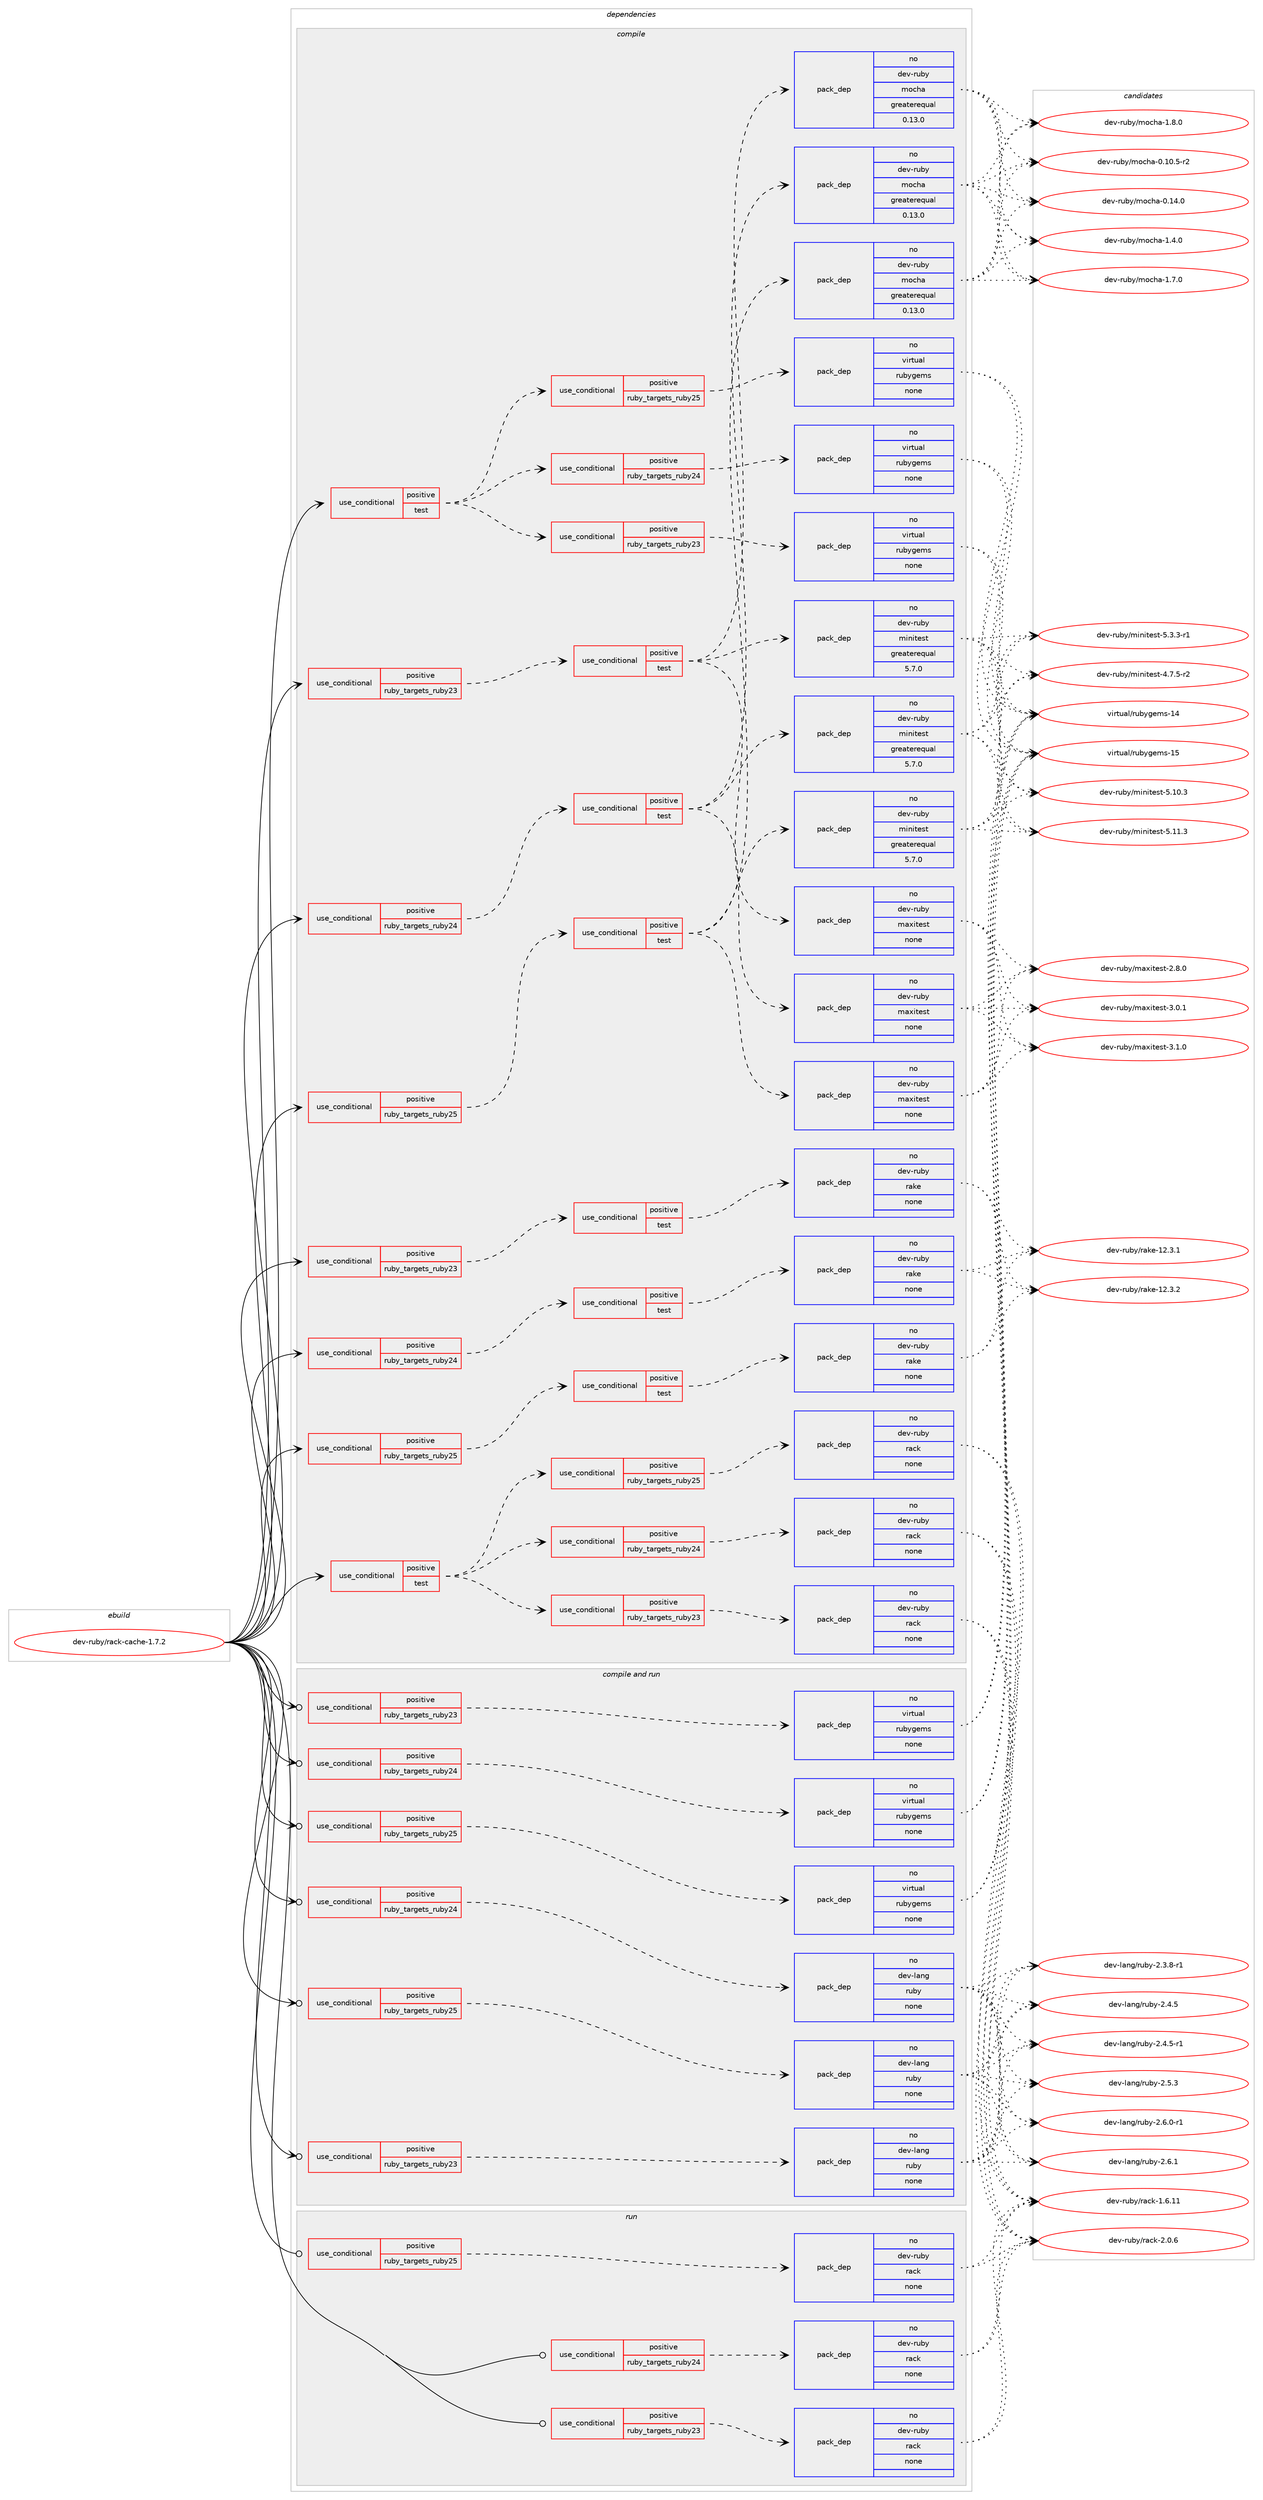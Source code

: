 digraph prolog {

# *************
# Graph options
# *************

newrank=true;
concentrate=true;
compound=true;
graph [rankdir=LR,fontname=Helvetica,fontsize=10,ranksep=1.5];#, ranksep=2.5, nodesep=0.2];
edge  [arrowhead=vee];
node  [fontname=Helvetica,fontsize=10];

# **********
# The ebuild
# **********

subgraph cluster_leftcol {
color=gray;
rank=same;
label=<<i>ebuild</i>>;
id [label="dev-ruby/rack-cache-1.7.2", color=red, width=4, href="../dev-ruby/rack-cache-1.7.2.svg"];
}

# ****************
# The dependencies
# ****************

subgraph cluster_midcol {
color=gray;
label=<<i>dependencies</i>>;
subgraph cluster_compile {
fillcolor="#eeeeee";
style=filled;
label=<<i>compile</i>>;
subgraph cond410464 {
dependency1513534 [label=<<TABLE BORDER="0" CELLBORDER="1" CELLSPACING="0" CELLPADDING="4"><TR><TD ROWSPAN="3" CELLPADDING="10">use_conditional</TD></TR><TR><TD>positive</TD></TR><TR><TD>ruby_targets_ruby23</TD></TR></TABLE>>, shape=none, color=red];
subgraph cond410465 {
dependency1513535 [label=<<TABLE BORDER="0" CELLBORDER="1" CELLSPACING="0" CELLPADDING="4"><TR><TD ROWSPAN="3" CELLPADDING="10">use_conditional</TD></TR><TR><TD>positive</TD></TR><TR><TD>test</TD></TR></TABLE>>, shape=none, color=red];
subgraph pack1079564 {
dependency1513536 [label=<<TABLE BORDER="0" CELLBORDER="1" CELLSPACING="0" CELLPADDING="4" WIDTH="220"><TR><TD ROWSPAN="6" CELLPADDING="30">pack_dep</TD></TR><TR><TD WIDTH="110">no</TD></TR><TR><TD>dev-ruby</TD></TR><TR><TD>maxitest</TD></TR><TR><TD>none</TD></TR><TR><TD></TD></TR></TABLE>>, shape=none, color=blue];
}
dependency1513535:e -> dependency1513536:w [weight=20,style="dashed",arrowhead="vee"];
subgraph pack1079565 {
dependency1513537 [label=<<TABLE BORDER="0" CELLBORDER="1" CELLSPACING="0" CELLPADDING="4" WIDTH="220"><TR><TD ROWSPAN="6" CELLPADDING="30">pack_dep</TD></TR><TR><TD WIDTH="110">no</TD></TR><TR><TD>dev-ruby</TD></TR><TR><TD>minitest</TD></TR><TR><TD>greaterequal</TD></TR><TR><TD>5.7.0</TD></TR></TABLE>>, shape=none, color=blue];
}
dependency1513535:e -> dependency1513537:w [weight=20,style="dashed",arrowhead="vee"];
subgraph pack1079566 {
dependency1513538 [label=<<TABLE BORDER="0" CELLBORDER="1" CELLSPACING="0" CELLPADDING="4" WIDTH="220"><TR><TD ROWSPAN="6" CELLPADDING="30">pack_dep</TD></TR><TR><TD WIDTH="110">no</TD></TR><TR><TD>dev-ruby</TD></TR><TR><TD>mocha</TD></TR><TR><TD>greaterequal</TD></TR><TR><TD>0.13.0</TD></TR></TABLE>>, shape=none, color=blue];
}
dependency1513535:e -> dependency1513538:w [weight=20,style="dashed",arrowhead="vee"];
}
dependency1513534:e -> dependency1513535:w [weight=20,style="dashed",arrowhead="vee"];
}
id:e -> dependency1513534:w [weight=20,style="solid",arrowhead="vee"];
subgraph cond410466 {
dependency1513539 [label=<<TABLE BORDER="0" CELLBORDER="1" CELLSPACING="0" CELLPADDING="4"><TR><TD ROWSPAN="3" CELLPADDING="10">use_conditional</TD></TR><TR><TD>positive</TD></TR><TR><TD>ruby_targets_ruby23</TD></TR></TABLE>>, shape=none, color=red];
subgraph cond410467 {
dependency1513540 [label=<<TABLE BORDER="0" CELLBORDER="1" CELLSPACING="0" CELLPADDING="4"><TR><TD ROWSPAN="3" CELLPADDING="10">use_conditional</TD></TR><TR><TD>positive</TD></TR><TR><TD>test</TD></TR></TABLE>>, shape=none, color=red];
subgraph pack1079567 {
dependency1513541 [label=<<TABLE BORDER="0" CELLBORDER="1" CELLSPACING="0" CELLPADDING="4" WIDTH="220"><TR><TD ROWSPAN="6" CELLPADDING="30">pack_dep</TD></TR><TR><TD WIDTH="110">no</TD></TR><TR><TD>dev-ruby</TD></TR><TR><TD>rake</TD></TR><TR><TD>none</TD></TR><TR><TD></TD></TR></TABLE>>, shape=none, color=blue];
}
dependency1513540:e -> dependency1513541:w [weight=20,style="dashed",arrowhead="vee"];
}
dependency1513539:e -> dependency1513540:w [weight=20,style="dashed",arrowhead="vee"];
}
id:e -> dependency1513539:w [weight=20,style="solid",arrowhead="vee"];
subgraph cond410468 {
dependency1513542 [label=<<TABLE BORDER="0" CELLBORDER="1" CELLSPACING="0" CELLPADDING="4"><TR><TD ROWSPAN="3" CELLPADDING="10">use_conditional</TD></TR><TR><TD>positive</TD></TR><TR><TD>ruby_targets_ruby24</TD></TR></TABLE>>, shape=none, color=red];
subgraph cond410469 {
dependency1513543 [label=<<TABLE BORDER="0" CELLBORDER="1" CELLSPACING="0" CELLPADDING="4"><TR><TD ROWSPAN="3" CELLPADDING="10">use_conditional</TD></TR><TR><TD>positive</TD></TR><TR><TD>test</TD></TR></TABLE>>, shape=none, color=red];
subgraph pack1079568 {
dependency1513544 [label=<<TABLE BORDER="0" CELLBORDER="1" CELLSPACING="0" CELLPADDING="4" WIDTH="220"><TR><TD ROWSPAN="6" CELLPADDING="30">pack_dep</TD></TR><TR><TD WIDTH="110">no</TD></TR><TR><TD>dev-ruby</TD></TR><TR><TD>maxitest</TD></TR><TR><TD>none</TD></TR><TR><TD></TD></TR></TABLE>>, shape=none, color=blue];
}
dependency1513543:e -> dependency1513544:w [weight=20,style="dashed",arrowhead="vee"];
subgraph pack1079569 {
dependency1513545 [label=<<TABLE BORDER="0" CELLBORDER="1" CELLSPACING="0" CELLPADDING="4" WIDTH="220"><TR><TD ROWSPAN="6" CELLPADDING="30">pack_dep</TD></TR><TR><TD WIDTH="110">no</TD></TR><TR><TD>dev-ruby</TD></TR><TR><TD>minitest</TD></TR><TR><TD>greaterequal</TD></TR><TR><TD>5.7.0</TD></TR></TABLE>>, shape=none, color=blue];
}
dependency1513543:e -> dependency1513545:w [weight=20,style="dashed",arrowhead="vee"];
subgraph pack1079570 {
dependency1513546 [label=<<TABLE BORDER="0" CELLBORDER="1" CELLSPACING="0" CELLPADDING="4" WIDTH="220"><TR><TD ROWSPAN="6" CELLPADDING="30">pack_dep</TD></TR><TR><TD WIDTH="110">no</TD></TR><TR><TD>dev-ruby</TD></TR><TR><TD>mocha</TD></TR><TR><TD>greaterequal</TD></TR><TR><TD>0.13.0</TD></TR></TABLE>>, shape=none, color=blue];
}
dependency1513543:e -> dependency1513546:w [weight=20,style="dashed",arrowhead="vee"];
}
dependency1513542:e -> dependency1513543:w [weight=20,style="dashed",arrowhead="vee"];
}
id:e -> dependency1513542:w [weight=20,style="solid",arrowhead="vee"];
subgraph cond410470 {
dependency1513547 [label=<<TABLE BORDER="0" CELLBORDER="1" CELLSPACING="0" CELLPADDING="4"><TR><TD ROWSPAN="3" CELLPADDING="10">use_conditional</TD></TR><TR><TD>positive</TD></TR><TR><TD>ruby_targets_ruby24</TD></TR></TABLE>>, shape=none, color=red];
subgraph cond410471 {
dependency1513548 [label=<<TABLE BORDER="0" CELLBORDER="1" CELLSPACING="0" CELLPADDING="4"><TR><TD ROWSPAN="3" CELLPADDING="10">use_conditional</TD></TR><TR><TD>positive</TD></TR><TR><TD>test</TD></TR></TABLE>>, shape=none, color=red];
subgraph pack1079571 {
dependency1513549 [label=<<TABLE BORDER="0" CELLBORDER="1" CELLSPACING="0" CELLPADDING="4" WIDTH="220"><TR><TD ROWSPAN="6" CELLPADDING="30">pack_dep</TD></TR><TR><TD WIDTH="110">no</TD></TR><TR><TD>dev-ruby</TD></TR><TR><TD>rake</TD></TR><TR><TD>none</TD></TR><TR><TD></TD></TR></TABLE>>, shape=none, color=blue];
}
dependency1513548:e -> dependency1513549:w [weight=20,style="dashed",arrowhead="vee"];
}
dependency1513547:e -> dependency1513548:w [weight=20,style="dashed",arrowhead="vee"];
}
id:e -> dependency1513547:w [weight=20,style="solid",arrowhead="vee"];
subgraph cond410472 {
dependency1513550 [label=<<TABLE BORDER="0" CELLBORDER="1" CELLSPACING="0" CELLPADDING="4"><TR><TD ROWSPAN="3" CELLPADDING="10">use_conditional</TD></TR><TR><TD>positive</TD></TR><TR><TD>ruby_targets_ruby25</TD></TR></TABLE>>, shape=none, color=red];
subgraph cond410473 {
dependency1513551 [label=<<TABLE BORDER="0" CELLBORDER="1" CELLSPACING="0" CELLPADDING="4"><TR><TD ROWSPAN="3" CELLPADDING="10">use_conditional</TD></TR><TR><TD>positive</TD></TR><TR><TD>test</TD></TR></TABLE>>, shape=none, color=red];
subgraph pack1079572 {
dependency1513552 [label=<<TABLE BORDER="0" CELLBORDER="1" CELLSPACING="0" CELLPADDING="4" WIDTH="220"><TR><TD ROWSPAN="6" CELLPADDING="30">pack_dep</TD></TR><TR><TD WIDTH="110">no</TD></TR><TR><TD>dev-ruby</TD></TR><TR><TD>maxitest</TD></TR><TR><TD>none</TD></TR><TR><TD></TD></TR></TABLE>>, shape=none, color=blue];
}
dependency1513551:e -> dependency1513552:w [weight=20,style="dashed",arrowhead="vee"];
subgraph pack1079573 {
dependency1513553 [label=<<TABLE BORDER="0" CELLBORDER="1" CELLSPACING="0" CELLPADDING="4" WIDTH="220"><TR><TD ROWSPAN="6" CELLPADDING="30">pack_dep</TD></TR><TR><TD WIDTH="110">no</TD></TR><TR><TD>dev-ruby</TD></TR><TR><TD>minitest</TD></TR><TR><TD>greaterequal</TD></TR><TR><TD>5.7.0</TD></TR></TABLE>>, shape=none, color=blue];
}
dependency1513551:e -> dependency1513553:w [weight=20,style="dashed",arrowhead="vee"];
subgraph pack1079574 {
dependency1513554 [label=<<TABLE BORDER="0" CELLBORDER="1" CELLSPACING="0" CELLPADDING="4" WIDTH="220"><TR><TD ROWSPAN="6" CELLPADDING="30">pack_dep</TD></TR><TR><TD WIDTH="110">no</TD></TR><TR><TD>dev-ruby</TD></TR><TR><TD>mocha</TD></TR><TR><TD>greaterequal</TD></TR><TR><TD>0.13.0</TD></TR></TABLE>>, shape=none, color=blue];
}
dependency1513551:e -> dependency1513554:w [weight=20,style="dashed",arrowhead="vee"];
}
dependency1513550:e -> dependency1513551:w [weight=20,style="dashed",arrowhead="vee"];
}
id:e -> dependency1513550:w [weight=20,style="solid",arrowhead="vee"];
subgraph cond410474 {
dependency1513555 [label=<<TABLE BORDER="0" CELLBORDER="1" CELLSPACING="0" CELLPADDING="4"><TR><TD ROWSPAN="3" CELLPADDING="10">use_conditional</TD></TR><TR><TD>positive</TD></TR><TR><TD>ruby_targets_ruby25</TD></TR></TABLE>>, shape=none, color=red];
subgraph cond410475 {
dependency1513556 [label=<<TABLE BORDER="0" CELLBORDER="1" CELLSPACING="0" CELLPADDING="4"><TR><TD ROWSPAN="3" CELLPADDING="10">use_conditional</TD></TR><TR><TD>positive</TD></TR><TR><TD>test</TD></TR></TABLE>>, shape=none, color=red];
subgraph pack1079575 {
dependency1513557 [label=<<TABLE BORDER="0" CELLBORDER="1" CELLSPACING="0" CELLPADDING="4" WIDTH="220"><TR><TD ROWSPAN="6" CELLPADDING="30">pack_dep</TD></TR><TR><TD WIDTH="110">no</TD></TR><TR><TD>dev-ruby</TD></TR><TR><TD>rake</TD></TR><TR><TD>none</TD></TR><TR><TD></TD></TR></TABLE>>, shape=none, color=blue];
}
dependency1513556:e -> dependency1513557:w [weight=20,style="dashed",arrowhead="vee"];
}
dependency1513555:e -> dependency1513556:w [weight=20,style="dashed",arrowhead="vee"];
}
id:e -> dependency1513555:w [weight=20,style="solid",arrowhead="vee"];
subgraph cond410476 {
dependency1513558 [label=<<TABLE BORDER="0" CELLBORDER="1" CELLSPACING="0" CELLPADDING="4"><TR><TD ROWSPAN="3" CELLPADDING="10">use_conditional</TD></TR><TR><TD>positive</TD></TR><TR><TD>test</TD></TR></TABLE>>, shape=none, color=red];
subgraph cond410477 {
dependency1513559 [label=<<TABLE BORDER="0" CELLBORDER="1" CELLSPACING="0" CELLPADDING="4"><TR><TD ROWSPAN="3" CELLPADDING="10">use_conditional</TD></TR><TR><TD>positive</TD></TR><TR><TD>ruby_targets_ruby23</TD></TR></TABLE>>, shape=none, color=red];
subgraph pack1079576 {
dependency1513560 [label=<<TABLE BORDER="0" CELLBORDER="1" CELLSPACING="0" CELLPADDING="4" WIDTH="220"><TR><TD ROWSPAN="6" CELLPADDING="30">pack_dep</TD></TR><TR><TD WIDTH="110">no</TD></TR><TR><TD>dev-ruby</TD></TR><TR><TD>rack</TD></TR><TR><TD>none</TD></TR><TR><TD></TD></TR></TABLE>>, shape=none, color=blue];
}
dependency1513559:e -> dependency1513560:w [weight=20,style="dashed",arrowhead="vee"];
}
dependency1513558:e -> dependency1513559:w [weight=20,style="dashed",arrowhead="vee"];
subgraph cond410478 {
dependency1513561 [label=<<TABLE BORDER="0" CELLBORDER="1" CELLSPACING="0" CELLPADDING="4"><TR><TD ROWSPAN="3" CELLPADDING="10">use_conditional</TD></TR><TR><TD>positive</TD></TR><TR><TD>ruby_targets_ruby24</TD></TR></TABLE>>, shape=none, color=red];
subgraph pack1079577 {
dependency1513562 [label=<<TABLE BORDER="0" CELLBORDER="1" CELLSPACING="0" CELLPADDING="4" WIDTH="220"><TR><TD ROWSPAN="6" CELLPADDING="30">pack_dep</TD></TR><TR><TD WIDTH="110">no</TD></TR><TR><TD>dev-ruby</TD></TR><TR><TD>rack</TD></TR><TR><TD>none</TD></TR><TR><TD></TD></TR></TABLE>>, shape=none, color=blue];
}
dependency1513561:e -> dependency1513562:w [weight=20,style="dashed",arrowhead="vee"];
}
dependency1513558:e -> dependency1513561:w [weight=20,style="dashed",arrowhead="vee"];
subgraph cond410479 {
dependency1513563 [label=<<TABLE BORDER="0" CELLBORDER="1" CELLSPACING="0" CELLPADDING="4"><TR><TD ROWSPAN="3" CELLPADDING="10">use_conditional</TD></TR><TR><TD>positive</TD></TR><TR><TD>ruby_targets_ruby25</TD></TR></TABLE>>, shape=none, color=red];
subgraph pack1079578 {
dependency1513564 [label=<<TABLE BORDER="0" CELLBORDER="1" CELLSPACING="0" CELLPADDING="4" WIDTH="220"><TR><TD ROWSPAN="6" CELLPADDING="30">pack_dep</TD></TR><TR><TD WIDTH="110">no</TD></TR><TR><TD>dev-ruby</TD></TR><TR><TD>rack</TD></TR><TR><TD>none</TD></TR><TR><TD></TD></TR></TABLE>>, shape=none, color=blue];
}
dependency1513563:e -> dependency1513564:w [weight=20,style="dashed",arrowhead="vee"];
}
dependency1513558:e -> dependency1513563:w [weight=20,style="dashed",arrowhead="vee"];
}
id:e -> dependency1513558:w [weight=20,style="solid",arrowhead="vee"];
subgraph cond410480 {
dependency1513565 [label=<<TABLE BORDER="0" CELLBORDER="1" CELLSPACING="0" CELLPADDING="4"><TR><TD ROWSPAN="3" CELLPADDING="10">use_conditional</TD></TR><TR><TD>positive</TD></TR><TR><TD>test</TD></TR></TABLE>>, shape=none, color=red];
subgraph cond410481 {
dependency1513566 [label=<<TABLE BORDER="0" CELLBORDER="1" CELLSPACING="0" CELLPADDING="4"><TR><TD ROWSPAN="3" CELLPADDING="10">use_conditional</TD></TR><TR><TD>positive</TD></TR><TR><TD>ruby_targets_ruby23</TD></TR></TABLE>>, shape=none, color=red];
subgraph pack1079579 {
dependency1513567 [label=<<TABLE BORDER="0" CELLBORDER="1" CELLSPACING="0" CELLPADDING="4" WIDTH="220"><TR><TD ROWSPAN="6" CELLPADDING="30">pack_dep</TD></TR><TR><TD WIDTH="110">no</TD></TR><TR><TD>virtual</TD></TR><TR><TD>rubygems</TD></TR><TR><TD>none</TD></TR><TR><TD></TD></TR></TABLE>>, shape=none, color=blue];
}
dependency1513566:e -> dependency1513567:w [weight=20,style="dashed",arrowhead="vee"];
}
dependency1513565:e -> dependency1513566:w [weight=20,style="dashed",arrowhead="vee"];
subgraph cond410482 {
dependency1513568 [label=<<TABLE BORDER="0" CELLBORDER="1" CELLSPACING="0" CELLPADDING="4"><TR><TD ROWSPAN="3" CELLPADDING="10">use_conditional</TD></TR><TR><TD>positive</TD></TR><TR><TD>ruby_targets_ruby24</TD></TR></TABLE>>, shape=none, color=red];
subgraph pack1079580 {
dependency1513569 [label=<<TABLE BORDER="0" CELLBORDER="1" CELLSPACING="0" CELLPADDING="4" WIDTH="220"><TR><TD ROWSPAN="6" CELLPADDING="30">pack_dep</TD></TR><TR><TD WIDTH="110">no</TD></TR><TR><TD>virtual</TD></TR><TR><TD>rubygems</TD></TR><TR><TD>none</TD></TR><TR><TD></TD></TR></TABLE>>, shape=none, color=blue];
}
dependency1513568:e -> dependency1513569:w [weight=20,style="dashed",arrowhead="vee"];
}
dependency1513565:e -> dependency1513568:w [weight=20,style="dashed",arrowhead="vee"];
subgraph cond410483 {
dependency1513570 [label=<<TABLE BORDER="0" CELLBORDER="1" CELLSPACING="0" CELLPADDING="4"><TR><TD ROWSPAN="3" CELLPADDING="10">use_conditional</TD></TR><TR><TD>positive</TD></TR><TR><TD>ruby_targets_ruby25</TD></TR></TABLE>>, shape=none, color=red];
subgraph pack1079581 {
dependency1513571 [label=<<TABLE BORDER="0" CELLBORDER="1" CELLSPACING="0" CELLPADDING="4" WIDTH="220"><TR><TD ROWSPAN="6" CELLPADDING="30">pack_dep</TD></TR><TR><TD WIDTH="110">no</TD></TR><TR><TD>virtual</TD></TR><TR><TD>rubygems</TD></TR><TR><TD>none</TD></TR><TR><TD></TD></TR></TABLE>>, shape=none, color=blue];
}
dependency1513570:e -> dependency1513571:w [weight=20,style="dashed",arrowhead="vee"];
}
dependency1513565:e -> dependency1513570:w [weight=20,style="dashed",arrowhead="vee"];
}
id:e -> dependency1513565:w [weight=20,style="solid",arrowhead="vee"];
}
subgraph cluster_compileandrun {
fillcolor="#eeeeee";
style=filled;
label=<<i>compile and run</i>>;
subgraph cond410484 {
dependency1513572 [label=<<TABLE BORDER="0" CELLBORDER="1" CELLSPACING="0" CELLPADDING="4"><TR><TD ROWSPAN="3" CELLPADDING="10">use_conditional</TD></TR><TR><TD>positive</TD></TR><TR><TD>ruby_targets_ruby23</TD></TR></TABLE>>, shape=none, color=red];
subgraph pack1079582 {
dependency1513573 [label=<<TABLE BORDER="0" CELLBORDER="1" CELLSPACING="0" CELLPADDING="4" WIDTH="220"><TR><TD ROWSPAN="6" CELLPADDING="30">pack_dep</TD></TR><TR><TD WIDTH="110">no</TD></TR><TR><TD>dev-lang</TD></TR><TR><TD>ruby</TD></TR><TR><TD>none</TD></TR><TR><TD></TD></TR></TABLE>>, shape=none, color=blue];
}
dependency1513572:e -> dependency1513573:w [weight=20,style="dashed",arrowhead="vee"];
}
id:e -> dependency1513572:w [weight=20,style="solid",arrowhead="odotvee"];
subgraph cond410485 {
dependency1513574 [label=<<TABLE BORDER="0" CELLBORDER="1" CELLSPACING="0" CELLPADDING="4"><TR><TD ROWSPAN="3" CELLPADDING="10">use_conditional</TD></TR><TR><TD>positive</TD></TR><TR><TD>ruby_targets_ruby23</TD></TR></TABLE>>, shape=none, color=red];
subgraph pack1079583 {
dependency1513575 [label=<<TABLE BORDER="0" CELLBORDER="1" CELLSPACING="0" CELLPADDING="4" WIDTH="220"><TR><TD ROWSPAN="6" CELLPADDING="30">pack_dep</TD></TR><TR><TD WIDTH="110">no</TD></TR><TR><TD>virtual</TD></TR><TR><TD>rubygems</TD></TR><TR><TD>none</TD></TR><TR><TD></TD></TR></TABLE>>, shape=none, color=blue];
}
dependency1513574:e -> dependency1513575:w [weight=20,style="dashed",arrowhead="vee"];
}
id:e -> dependency1513574:w [weight=20,style="solid",arrowhead="odotvee"];
subgraph cond410486 {
dependency1513576 [label=<<TABLE BORDER="0" CELLBORDER="1" CELLSPACING="0" CELLPADDING="4"><TR><TD ROWSPAN="3" CELLPADDING="10">use_conditional</TD></TR><TR><TD>positive</TD></TR><TR><TD>ruby_targets_ruby24</TD></TR></TABLE>>, shape=none, color=red];
subgraph pack1079584 {
dependency1513577 [label=<<TABLE BORDER="0" CELLBORDER="1" CELLSPACING="0" CELLPADDING="4" WIDTH="220"><TR><TD ROWSPAN="6" CELLPADDING="30">pack_dep</TD></TR><TR><TD WIDTH="110">no</TD></TR><TR><TD>dev-lang</TD></TR><TR><TD>ruby</TD></TR><TR><TD>none</TD></TR><TR><TD></TD></TR></TABLE>>, shape=none, color=blue];
}
dependency1513576:e -> dependency1513577:w [weight=20,style="dashed",arrowhead="vee"];
}
id:e -> dependency1513576:w [weight=20,style="solid",arrowhead="odotvee"];
subgraph cond410487 {
dependency1513578 [label=<<TABLE BORDER="0" CELLBORDER="1" CELLSPACING="0" CELLPADDING="4"><TR><TD ROWSPAN="3" CELLPADDING="10">use_conditional</TD></TR><TR><TD>positive</TD></TR><TR><TD>ruby_targets_ruby24</TD></TR></TABLE>>, shape=none, color=red];
subgraph pack1079585 {
dependency1513579 [label=<<TABLE BORDER="0" CELLBORDER="1" CELLSPACING="0" CELLPADDING="4" WIDTH="220"><TR><TD ROWSPAN="6" CELLPADDING="30">pack_dep</TD></TR><TR><TD WIDTH="110">no</TD></TR><TR><TD>virtual</TD></TR><TR><TD>rubygems</TD></TR><TR><TD>none</TD></TR><TR><TD></TD></TR></TABLE>>, shape=none, color=blue];
}
dependency1513578:e -> dependency1513579:w [weight=20,style="dashed",arrowhead="vee"];
}
id:e -> dependency1513578:w [weight=20,style="solid",arrowhead="odotvee"];
subgraph cond410488 {
dependency1513580 [label=<<TABLE BORDER="0" CELLBORDER="1" CELLSPACING="0" CELLPADDING="4"><TR><TD ROWSPAN="3" CELLPADDING="10">use_conditional</TD></TR><TR><TD>positive</TD></TR><TR><TD>ruby_targets_ruby25</TD></TR></TABLE>>, shape=none, color=red];
subgraph pack1079586 {
dependency1513581 [label=<<TABLE BORDER="0" CELLBORDER="1" CELLSPACING="0" CELLPADDING="4" WIDTH="220"><TR><TD ROWSPAN="6" CELLPADDING="30">pack_dep</TD></TR><TR><TD WIDTH="110">no</TD></TR><TR><TD>dev-lang</TD></TR><TR><TD>ruby</TD></TR><TR><TD>none</TD></TR><TR><TD></TD></TR></TABLE>>, shape=none, color=blue];
}
dependency1513580:e -> dependency1513581:w [weight=20,style="dashed",arrowhead="vee"];
}
id:e -> dependency1513580:w [weight=20,style="solid",arrowhead="odotvee"];
subgraph cond410489 {
dependency1513582 [label=<<TABLE BORDER="0" CELLBORDER="1" CELLSPACING="0" CELLPADDING="4"><TR><TD ROWSPAN="3" CELLPADDING="10">use_conditional</TD></TR><TR><TD>positive</TD></TR><TR><TD>ruby_targets_ruby25</TD></TR></TABLE>>, shape=none, color=red];
subgraph pack1079587 {
dependency1513583 [label=<<TABLE BORDER="0" CELLBORDER="1" CELLSPACING="0" CELLPADDING="4" WIDTH="220"><TR><TD ROWSPAN="6" CELLPADDING="30">pack_dep</TD></TR><TR><TD WIDTH="110">no</TD></TR><TR><TD>virtual</TD></TR><TR><TD>rubygems</TD></TR><TR><TD>none</TD></TR><TR><TD></TD></TR></TABLE>>, shape=none, color=blue];
}
dependency1513582:e -> dependency1513583:w [weight=20,style="dashed",arrowhead="vee"];
}
id:e -> dependency1513582:w [weight=20,style="solid",arrowhead="odotvee"];
}
subgraph cluster_run {
fillcolor="#eeeeee";
style=filled;
label=<<i>run</i>>;
subgraph cond410490 {
dependency1513584 [label=<<TABLE BORDER="0" CELLBORDER="1" CELLSPACING="0" CELLPADDING="4"><TR><TD ROWSPAN="3" CELLPADDING="10">use_conditional</TD></TR><TR><TD>positive</TD></TR><TR><TD>ruby_targets_ruby23</TD></TR></TABLE>>, shape=none, color=red];
subgraph pack1079588 {
dependency1513585 [label=<<TABLE BORDER="0" CELLBORDER="1" CELLSPACING="0" CELLPADDING="4" WIDTH="220"><TR><TD ROWSPAN="6" CELLPADDING="30">pack_dep</TD></TR><TR><TD WIDTH="110">no</TD></TR><TR><TD>dev-ruby</TD></TR><TR><TD>rack</TD></TR><TR><TD>none</TD></TR><TR><TD></TD></TR></TABLE>>, shape=none, color=blue];
}
dependency1513584:e -> dependency1513585:w [weight=20,style="dashed",arrowhead="vee"];
}
id:e -> dependency1513584:w [weight=20,style="solid",arrowhead="odot"];
subgraph cond410491 {
dependency1513586 [label=<<TABLE BORDER="0" CELLBORDER="1" CELLSPACING="0" CELLPADDING="4"><TR><TD ROWSPAN="3" CELLPADDING="10">use_conditional</TD></TR><TR><TD>positive</TD></TR><TR><TD>ruby_targets_ruby24</TD></TR></TABLE>>, shape=none, color=red];
subgraph pack1079589 {
dependency1513587 [label=<<TABLE BORDER="0" CELLBORDER="1" CELLSPACING="0" CELLPADDING="4" WIDTH="220"><TR><TD ROWSPAN="6" CELLPADDING="30">pack_dep</TD></TR><TR><TD WIDTH="110">no</TD></TR><TR><TD>dev-ruby</TD></TR><TR><TD>rack</TD></TR><TR><TD>none</TD></TR><TR><TD></TD></TR></TABLE>>, shape=none, color=blue];
}
dependency1513586:e -> dependency1513587:w [weight=20,style="dashed",arrowhead="vee"];
}
id:e -> dependency1513586:w [weight=20,style="solid",arrowhead="odot"];
subgraph cond410492 {
dependency1513588 [label=<<TABLE BORDER="0" CELLBORDER="1" CELLSPACING="0" CELLPADDING="4"><TR><TD ROWSPAN="3" CELLPADDING="10">use_conditional</TD></TR><TR><TD>positive</TD></TR><TR><TD>ruby_targets_ruby25</TD></TR></TABLE>>, shape=none, color=red];
subgraph pack1079590 {
dependency1513589 [label=<<TABLE BORDER="0" CELLBORDER="1" CELLSPACING="0" CELLPADDING="4" WIDTH="220"><TR><TD ROWSPAN="6" CELLPADDING="30">pack_dep</TD></TR><TR><TD WIDTH="110">no</TD></TR><TR><TD>dev-ruby</TD></TR><TR><TD>rack</TD></TR><TR><TD>none</TD></TR><TR><TD></TD></TR></TABLE>>, shape=none, color=blue];
}
dependency1513588:e -> dependency1513589:w [weight=20,style="dashed",arrowhead="vee"];
}
id:e -> dependency1513588:w [weight=20,style="solid",arrowhead="odot"];
}
}

# **************
# The candidates
# **************

subgraph cluster_choices {
rank=same;
color=gray;
label=<<i>candidates</i>>;

subgraph choice1079564 {
color=black;
nodesep=1;
choice10010111845114117981214710997120105116101115116455046564648 [label="dev-ruby/maxitest-2.8.0", color=red, width=4,href="../dev-ruby/maxitest-2.8.0.svg"];
choice10010111845114117981214710997120105116101115116455146484649 [label="dev-ruby/maxitest-3.0.1", color=red, width=4,href="../dev-ruby/maxitest-3.0.1.svg"];
choice10010111845114117981214710997120105116101115116455146494648 [label="dev-ruby/maxitest-3.1.0", color=red, width=4,href="../dev-ruby/maxitest-3.1.0.svg"];
dependency1513536:e -> choice10010111845114117981214710997120105116101115116455046564648:w [style=dotted,weight="100"];
dependency1513536:e -> choice10010111845114117981214710997120105116101115116455146484649:w [style=dotted,weight="100"];
dependency1513536:e -> choice10010111845114117981214710997120105116101115116455146494648:w [style=dotted,weight="100"];
}
subgraph choice1079565 {
color=black;
nodesep=1;
choice1001011184511411798121471091051101051161011151164552465546534511450 [label="dev-ruby/minitest-4.7.5-r2", color=red, width=4,href="../dev-ruby/minitest-4.7.5-r2.svg"];
choice10010111845114117981214710910511010511610111511645534649484651 [label="dev-ruby/minitest-5.10.3", color=red, width=4,href="../dev-ruby/minitest-5.10.3.svg"];
choice10010111845114117981214710910511010511610111511645534649494651 [label="dev-ruby/minitest-5.11.3", color=red, width=4,href="../dev-ruby/minitest-5.11.3.svg"];
choice1001011184511411798121471091051101051161011151164553465146514511449 [label="dev-ruby/minitest-5.3.3-r1", color=red, width=4,href="../dev-ruby/minitest-5.3.3-r1.svg"];
dependency1513537:e -> choice1001011184511411798121471091051101051161011151164552465546534511450:w [style=dotted,weight="100"];
dependency1513537:e -> choice10010111845114117981214710910511010511610111511645534649484651:w [style=dotted,weight="100"];
dependency1513537:e -> choice10010111845114117981214710910511010511610111511645534649494651:w [style=dotted,weight="100"];
dependency1513537:e -> choice1001011184511411798121471091051101051161011151164553465146514511449:w [style=dotted,weight="100"];
}
subgraph choice1079566 {
color=black;
nodesep=1;
choice1001011184511411798121471091119910497454846494846534511450 [label="dev-ruby/mocha-0.10.5-r2", color=red, width=4,href="../dev-ruby/mocha-0.10.5-r2.svg"];
choice100101118451141179812147109111991049745484649524648 [label="dev-ruby/mocha-0.14.0", color=red, width=4,href="../dev-ruby/mocha-0.14.0.svg"];
choice1001011184511411798121471091119910497454946524648 [label="dev-ruby/mocha-1.4.0", color=red, width=4,href="../dev-ruby/mocha-1.4.0.svg"];
choice1001011184511411798121471091119910497454946554648 [label="dev-ruby/mocha-1.7.0", color=red, width=4,href="../dev-ruby/mocha-1.7.0.svg"];
choice1001011184511411798121471091119910497454946564648 [label="dev-ruby/mocha-1.8.0", color=red, width=4,href="../dev-ruby/mocha-1.8.0.svg"];
dependency1513538:e -> choice1001011184511411798121471091119910497454846494846534511450:w [style=dotted,weight="100"];
dependency1513538:e -> choice100101118451141179812147109111991049745484649524648:w [style=dotted,weight="100"];
dependency1513538:e -> choice1001011184511411798121471091119910497454946524648:w [style=dotted,weight="100"];
dependency1513538:e -> choice1001011184511411798121471091119910497454946554648:w [style=dotted,weight="100"];
dependency1513538:e -> choice1001011184511411798121471091119910497454946564648:w [style=dotted,weight="100"];
}
subgraph choice1079567 {
color=black;
nodesep=1;
choice1001011184511411798121471149710710145495046514649 [label="dev-ruby/rake-12.3.1", color=red, width=4,href="../dev-ruby/rake-12.3.1.svg"];
choice1001011184511411798121471149710710145495046514650 [label="dev-ruby/rake-12.3.2", color=red, width=4,href="../dev-ruby/rake-12.3.2.svg"];
dependency1513541:e -> choice1001011184511411798121471149710710145495046514649:w [style=dotted,weight="100"];
dependency1513541:e -> choice1001011184511411798121471149710710145495046514650:w [style=dotted,weight="100"];
}
subgraph choice1079568 {
color=black;
nodesep=1;
choice10010111845114117981214710997120105116101115116455046564648 [label="dev-ruby/maxitest-2.8.0", color=red, width=4,href="../dev-ruby/maxitest-2.8.0.svg"];
choice10010111845114117981214710997120105116101115116455146484649 [label="dev-ruby/maxitest-3.0.1", color=red, width=4,href="../dev-ruby/maxitest-3.0.1.svg"];
choice10010111845114117981214710997120105116101115116455146494648 [label="dev-ruby/maxitest-3.1.0", color=red, width=4,href="../dev-ruby/maxitest-3.1.0.svg"];
dependency1513544:e -> choice10010111845114117981214710997120105116101115116455046564648:w [style=dotted,weight="100"];
dependency1513544:e -> choice10010111845114117981214710997120105116101115116455146484649:w [style=dotted,weight="100"];
dependency1513544:e -> choice10010111845114117981214710997120105116101115116455146494648:w [style=dotted,weight="100"];
}
subgraph choice1079569 {
color=black;
nodesep=1;
choice1001011184511411798121471091051101051161011151164552465546534511450 [label="dev-ruby/minitest-4.7.5-r2", color=red, width=4,href="../dev-ruby/minitest-4.7.5-r2.svg"];
choice10010111845114117981214710910511010511610111511645534649484651 [label="dev-ruby/minitest-5.10.3", color=red, width=4,href="../dev-ruby/minitest-5.10.3.svg"];
choice10010111845114117981214710910511010511610111511645534649494651 [label="dev-ruby/minitest-5.11.3", color=red, width=4,href="../dev-ruby/minitest-5.11.3.svg"];
choice1001011184511411798121471091051101051161011151164553465146514511449 [label="dev-ruby/minitest-5.3.3-r1", color=red, width=4,href="../dev-ruby/minitest-5.3.3-r1.svg"];
dependency1513545:e -> choice1001011184511411798121471091051101051161011151164552465546534511450:w [style=dotted,weight="100"];
dependency1513545:e -> choice10010111845114117981214710910511010511610111511645534649484651:w [style=dotted,weight="100"];
dependency1513545:e -> choice10010111845114117981214710910511010511610111511645534649494651:w [style=dotted,weight="100"];
dependency1513545:e -> choice1001011184511411798121471091051101051161011151164553465146514511449:w [style=dotted,weight="100"];
}
subgraph choice1079570 {
color=black;
nodesep=1;
choice1001011184511411798121471091119910497454846494846534511450 [label="dev-ruby/mocha-0.10.5-r2", color=red, width=4,href="../dev-ruby/mocha-0.10.5-r2.svg"];
choice100101118451141179812147109111991049745484649524648 [label="dev-ruby/mocha-0.14.0", color=red, width=4,href="../dev-ruby/mocha-0.14.0.svg"];
choice1001011184511411798121471091119910497454946524648 [label="dev-ruby/mocha-1.4.0", color=red, width=4,href="../dev-ruby/mocha-1.4.0.svg"];
choice1001011184511411798121471091119910497454946554648 [label="dev-ruby/mocha-1.7.0", color=red, width=4,href="../dev-ruby/mocha-1.7.0.svg"];
choice1001011184511411798121471091119910497454946564648 [label="dev-ruby/mocha-1.8.0", color=red, width=4,href="../dev-ruby/mocha-1.8.0.svg"];
dependency1513546:e -> choice1001011184511411798121471091119910497454846494846534511450:w [style=dotted,weight="100"];
dependency1513546:e -> choice100101118451141179812147109111991049745484649524648:w [style=dotted,weight="100"];
dependency1513546:e -> choice1001011184511411798121471091119910497454946524648:w [style=dotted,weight="100"];
dependency1513546:e -> choice1001011184511411798121471091119910497454946554648:w [style=dotted,weight="100"];
dependency1513546:e -> choice1001011184511411798121471091119910497454946564648:w [style=dotted,weight="100"];
}
subgraph choice1079571 {
color=black;
nodesep=1;
choice1001011184511411798121471149710710145495046514649 [label="dev-ruby/rake-12.3.1", color=red, width=4,href="../dev-ruby/rake-12.3.1.svg"];
choice1001011184511411798121471149710710145495046514650 [label="dev-ruby/rake-12.3.2", color=red, width=4,href="../dev-ruby/rake-12.3.2.svg"];
dependency1513549:e -> choice1001011184511411798121471149710710145495046514649:w [style=dotted,weight="100"];
dependency1513549:e -> choice1001011184511411798121471149710710145495046514650:w [style=dotted,weight="100"];
}
subgraph choice1079572 {
color=black;
nodesep=1;
choice10010111845114117981214710997120105116101115116455046564648 [label="dev-ruby/maxitest-2.8.0", color=red, width=4,href="../dev-ruby/maxitest-2.8.0.svg"];
choice10010111845114117981214710997120105116101115116455146484649 [label="dev-ruby/maxitest-3.0.1", color=red, width=4,href="../dev-ruby/maxitest-3.0.1.svg"];
choice10010111845114117981214710997120105116101115116455146494648 [label="dev-ruby/maxitest-3.1.0", color=red, width=4,href="../dev-ruby/maxitest-3.1.0.svg"];
dependency1513552:e -> choice10010111845114117981214710997120105116101115116455046564648:w [style=dotted,weight="100"];
dependency1513552:e -> choice10010111845114117981214710997120105116101115116455146484649:w [style=dotted,weight="100"];
dependency1513552:e -> choice10010111845114117981214710997120105116101115116455146494648:w [style=dotted,weight="100"];
}
subgraph choice1079573 {
color=black;
nodesep=1;
choice1001011184511411798121471091051101051161011151164552465546534511450 [label="dev-ruby/minitest-4.7.5-r2", color=red, width=4,href="../dev-ruby/minitest-4.7.5-r2.svg"];
choice10010111845114117981214710910511010511610111511645534649484651 [label="dev-ruby/minitest-5.10.3", color=red, width=4,href="../dev-ruby/minitest-5.10.3.svg"];
choice10010111845114117981214710910511010511610111511645534649494651 [label="dev-ruby/minitest-5.11.3", color=red, width=4,href="../dev-ruby/minitest-5.11.3.svg"];
choice1001011184511411798121471091051101051161011151164553465146514511449 [label="dev-ruby/minitest-5.3.3-r1", color=red, width=4,href="../dev-ruby/minitest-5.3.3-r1.svg"];
dependency1513553:e -> choice1001011184511411798121471091051101051161011151164552465546534511450:w [style=dotted,weight="100"];
dependency1513553:e -> choice10010111845114117981214710910511010511610111511645534649484651:w [style=dotted,weight="100"];
dependency1513553:e -> choice10010111845114117981214710910511010511610111511645534649494651:w [style=dotted,weight="100"];
dependency1513553:e -> choice1001011184511411798121471091051101051161011151164553465146514511449:w [style=dotted,weight="100"];
}
subgraph choice1079574 {
color=black;
nodesep=1;
choice1001011184511411798121471091119910497454846494846534511450 [label="dev-ruby/mocha-0.10.5-r2", color=red, width=4,href="../dev-ruby/mocha-0.10.5-r2.svg"];
choice100101118451141179812147109111991049745484649524648 [label="dev-ruby/mocha-0.14.0", color=red, width=4,href="../dev-ruby/mocha-0.14.0.svg"];
choice1001011184511411798121471091119910497454946524648 [label="dev-ruby/mocha-1.4.0", color=red, width=4,href="../dev-ruby/mocha-1.4.0.svg"];
choice1001011184511411798121471091119910497454946554648 [label="dev-ruby/mocha-1.7.0", color=red, width=4,href="../dev-ruby/mocha-1.7.0.svg"];
choice1001011184511411798121471091119910497454946564648 [label="dev-ruby/mocha-1.8.0", color=red, width=4,href="../dev-ruby/mocha-1.8.0.svg"];
dependency1513554:e -> choice1001011184511411798121471091119910497454846494846534511450:w [style=dotted,weight="100"];
dependency1513554:e -> choice100101118451141179812147109111991049745484649524648:w [style=dotted,weight="100"];
dependency1513554:e -> choice1001011184511411798121471091119910497454946524648:w [style=dotted,weight="100"];
dependency1513554:e -> choice1001011184511411798121471091119910497454946554648:w [style=dotted,weight="100"];
dependency1513554:e -> choice1001011184511411798121471091119910497454946564648:w [style=dotted,weight="100"];
}
subgraph choice1079575 {
color=black;
nodesep=1;
choice1001011184511411798121471149710710145495046514649 [label="dev-ruby/rake-12.3.1", color=red, width=4,href="../dev-ruby/rake-12.3.1.svg"];
choice1001011184511411798121471149710710145495046514650 [label="dev-ruby/rake-12.3.2", color=red, width=4,href="../dev-ruby/rake-12.3.2.svg"];
dependency1513557:e -> choice1001011184511411798121471149710710145495046514649:w [style=dotted,weight="100"];
dependency1513557:e -> choice1001011184511411798121471149710710145495046514650:w [style=dotted,weight="100"];
}
subgraph choice1079576 {
color=black;
nodesep=1;
choice100101118451141179812147114979910745494654464949 [label="dev-ruby/rack-1.6.11", color=red, width=4,href="../dev-ruby/rack-1.6.11.svg"];
choice1001011184511411798121471149799107455046484654 [label="dev-ruby/rack-2.0.6", color=red, width=4,href="../dev-ruby/rack-2.0.6.svg"];
dependency1513560:e -> choice100101118451141179812147114979910745494654464949:w [style=dotted,weight="100"];
dependency1513560:e -> choice1001011184511411798121471149799107455046484654:w [style=dotted,weight="100"];
}
subgraph choice1079577 {
color=black;
nodesep=1;
choice100101118451141179812147114979910745494654464949 [label="dev-ruby/rack-1.6.11", color=red, width=4,href="../dev-ruby/rack-1.6.11.svg"];
choice1001011184511411798121471149799107455046484654 [label="dev-ruby/rack-2.0.6", color=red, width=4,href="../dev-ruby/rack-2.0.6.svg"];
dependency1513562:e -> choice100101118451141179812147114979910745494654464949:w [style=dotted,weight="100"];
dependency1513562:e -> choice1001011184511411798121471149799107455046484654:w [style=dotted,weight="100"];
}
subgraph choice1079578 {
color=black;
nodesep=1;
choice100101118451141179812147114979910745494654464949 [label="dev-ruby/rack-1.6.11", color=red, width=4,href="../dev-ruby/rack-1.6.11.svg"];
choice1001011184511411798121471149799107455046484654 [label="dev-ruby/rack-2.0.6", color=red, width=4,href="../dev-ruby/rack-2.0.6.svg"];
dependency1513564:e -> choice100101118451141179812147114979910745494654464949:w [style=dotted,weight="100"];
dependency1513564:e -> choice1001011184511411798121471149799107455046484654:w [style=dotted,weight="100"];
}
subgraph choice1079579 {
color=black;
nodesep=1;
choice118105114116117971084711411798121103101109115454952 [label="virtual/rubygems-14", color=red, width=4,href="../virtual/rubygems-14.svg"];
choice118105114116117971084711411798121103101109115454953 [label="virtual/rubygems-15", color=red, width=4,href="../virtual/rubygems-15.svg"];
dependency1513567:e -> choice118105114116117971084711411798121103101109115454952:w [style=dotted,weight="100"];
dependency1513567:e -> choice118105114116117971084711411798121103101109115454953:w [style=dotted,weight="100"];
}
subgraph choice1079580 {
color=black;
nodesep=1;
choice118105114116117971084711411798121103101109115454952 [label="virtual/rubygems-14", color=red, width=4,href="../virtual/rubygems-14.svg"];
choice118105114116117971084711411798121103101109115454953 [label="virtual/rubygems-15", color=red, width=4,href="../virtual/rubygems-15.svg"];
dependency1513569:e -> choice118105114116117971084711411798121103101109115454952:w [style=dotted,weight="100"];
dependency1513569:e -> choice118105114116117971084711411798121103101109115454953:w [style=dotted,weight="100"];
}
subgraph choice1079581 {
color=black;
nodesep=1;
choice118105114116117971084711411798121103101109115454952 [label="virtual/rubygems-14", color=red, width=4,href="../virtual/rubygems-14.svg"];
choice118105114116117971084711411798121103101109115454953 [label="virtual/rubygems-15", color=red, width=4,href="../virtual/rubygems-15.svg"];
dependency1513571:e -> choice118105114116117971084711411798121103101109115454952:w [style=dotted,weight="100"];
dependency1513571:e -> choice118105114116117971084711411798121103101109115454953:w [style=dotted,weight="100"];
}
subgraph choice1079582 {
color=black;
nodesep=1;
choice100101118451089711010347114117981214550465146564511449 [label="dev-lang/ruby-2.3.8-r1", color=red, width=4,href="../dev-lang/ruby-2.3.8-r1.svg"];
choice10010111845108971101034711411798121455046524653 [label="dev-lang/ruby-2.4.5", color=red, width=4,href="../dev-lang/ruby-2.4.5.svg"];
choice100101118451089711010347114117981214550465246534511449 [label="dev-lang/ruby-2.4.5-r1", color=red, width=4,href="../dev-lang/ruby-2.4.5-r1.svg"];
choice10010111845108971101034711411798121455046534651 [label="dev-lang/ruby-2.5.3", color=red, width=4,href="../dev-lang/ruby-2.5.3.svg"];
choice100101118451089711010347114117981214550465446484511449 [label="dev-lang/ruby-2.6.0-r1", color=red, width=4,href="../dev-lang/ruby-2.6.0-r1.svg"];
choice10010111845108971101034711411798121455046544649 [label="dev-lang/ruby-2.6.1", color=red, width=4,href="../dev-lang/ruby-2.6.1.svg"];
dependency1513573:e -> choice100101118451089711010347114117981214550465146564511449:w [style=dotted,weight="100"];
dependency1513573:e -> choice10010111845108971101034711411798121455046524653:w [style=dotted,weight="100"];
dependency1513573:e -> choice100101118451089711010347114117981214550465246534511449:w [style=dotted,weight="100"];
dependency1513573:e -> choice10010111845108971101034711411798121455046534651:w [style=dotted,weight="100"];
dependency1513573:e -> choice100101118451089711010347114117981214550465446484511449:w [style=dotted,weight="100"];
dependency1513573:e -> choice10010111845108971101034711411798121455046544649:w [style=dotted,weight="100"];
}
subgraph choice1079583 {
color=black;
nodesep=1;
choice118105114116117971084711411798121103101109115454952 [label="virtual/rubygems-14", color=red, width=4,href="../virtual/rubygems-14.svg"];
choice118105114116117971084711411798121103101109115454953 [label="virtual/rubygems-15", color=red, width=4,href="../virtual/rubygems-15.svg"];
dependency1513575:e -> choice118105114116117971084711411798121103101109115454952:w [style=dotted,weight="100"];
dependency1513575:e -> choice118105114116117971084711411798121103101109115454953:w [style=dotted,weight="100"];
}
subgraph choice1079584 {
color=black;
nodesep=1;
choice100101118451089711010347114117981214550465146564511449 [label="dev-lang/ruby-2.3.8-r1", color=red, width=4,href="../dev-lang/ruby-2.3.8-r1.svg"];
choice10010111845108971101034711411798121455046524653 [label="dev-lang/ruby-2.4.5", color=red, width=4,href="../dev-lang/ruby-2.4.5.svg"];
choice100101118451089711010347114117981214550465246534511449 [label="dev-lang/ruby-2.4.5-r1", color=red, width=4,href="../dev-lang/ruby-2.4.5-r1.svg"];
choice10010111845108971101034711411798121455046534651 [label="dev-lang/ruby-2.5.3", color=red, width=4,href="../dev-lang/ruby-2.5.3.svg"];
choice100101118451089711010347114117981214550465446484511449 [label="dev-lang/ruby-2.6.0-r1", color=red, width=4,href="../dev-lang/ruby-2.6.0-r1.svg"];
choice10010111845108971101034711411798121455046544649 [label="dev-lang/ruby-2.6.1", color=red, width=4,href="../dev-lang/ruby-2.6.1.svg"];
dependency1513577:e -> choice100101118451089711010347114117981214550465146564511449:w [style=dotted,weight="100"];
dependency1513577:e -> choice10010111845108971101034711411798121455046524653:w [style=dotted,weight="100"];
dependency1513577:e -> choice100101118451089711010347114117981214550465246534511449:w [style=dotted,weight="100"];
dependency1513577:e -> choice10010111845108971101034711411798121455046534651:w [style=dotted,weight="100"];
dependency1513577:e -> choice100101118451089711010347114117981214550465446484511449:w [style=dotted,weight="100"];
dependency1513577:e -> choice10010111845108971101034711411798121455046544649:w [style=dotted,weight="100"];
}
subgraph choice1079585 {
color=black;
nodesep=1;
choice118105114116117971084711411798121103101109115454952 [label="virtual/rubygems-14", color=red, width=4,href="../virtual/rubygems-14.svg"];
choice118105114116117971084711411798121103101109115454953 [label="virtual/rubygems-15", color=red, width=4,href="../virtual/rubygems-15.svg"];
dependency1513579:e -> choice118105114116117971084711411798121103101109115454952:w [style=dotted,weight="100"];
dependency1513579:e -> choice118105114116117971084711411798121103101109115454953:w [style=dotted,weight="100"];
}
subgraph choice1079586 {
color=black;
nodesep=1;
choice100101118451089711010347114117981214550465146564511449 [label="dev-lang/ruby-2.3.8-r1", color=red, width=4,href="../dev-lang/ruby-2.3.8-r1.svg"];
choice10010111845108971101034711411798121455046524653 [label="dev-lang/ruby-2.4.5", color=red, width=4,href="../dev-lang/ruby-2.4.5.svg"];
choice100101118451089711010347114117981214550465246534511449 [label="dev-lang/ruby-2.4.5-r1", color=red, width=4,href="../dev-lang/ruby-2.4.5-r1.svg"];
choice10010111845108971101034711411798121455046534651 [label="dev-lang/ruby-2.5.3", color=red, width=4,href="../dev-lang/ruby-2.5.3.svg"];
choice100101118451089711010347114117981214550465446484511449 [label="dev-lang/ruby-2.6.0-r1", color=red, width=4,href="../dev-lang/ruby-2.6.0-r1.svg"];
choice10010111845108971101034711411798121455046544649 [label="dev-lang/ruby-2.6.1", color=red, width=4,href="../dev-lang/ruby-2.6.1.svg"];
dependency1513581:e -> choice100101118451089711010347114117981214550465146564511449:w [style=dotted,weight="100"];
dependency1513581:e -> choice10010111845108971101034711411798121455046524653:w [style=dotted,weight="100"];
dependency1513581:e -> choice100101118451089711010347114117981214550465246534511449:w [style=dotted,weight="100"];
dependency1513581:e -> choice10010111845108971101034711411798121455046534651:w [style=dotted,weight="100"];
dependency1513581:e -> choice100101118451089711010347114117981214550465446484511449:w [style=dotted,weight="100"];
dependency1513581:e -> choice10010111845108971101034711411798121455046544649:w [style=dotted,weight="100"];
}
subgraph choice1079587 {
color=black;
nodesep=1;
choice118105114116117971084711411798121103101109115454952 [label="virtual/rubygems-14", color=red, width=4,href="../virtual/rubygems-14.svg"];
choice118105114116117971084711411798121103101109115454953 [label="virtual/rubygems-15", color=red, width=4,href="../virtual/rubygems-15.svg"];
dependency1513583:e -> choice118105114116117971084711411798121103101109115454952:w [style=dotted,weight="100"];
dependency1513583:e -> choice118105114116117971084711411798121103101109115454953:w [style=dotted,weight="100"];
}
subgraph choice1079588 {
color=black;
nodesep=1;
choice100101118451141179812147114979910745494654464949 [label="dev-ruby/rack-1.6.11", color=red, width=4,href="../dev-ruby/rack-1.6.11.svg"];
choice1001011184511411798121471149799107455046484654 [label="dev-ruby/rack-2.0.6", color=red, width=4,href="../dev-ruby/rack-2.0.6.svg"];
dependency1513585:e -> choice100101118451141179812147114979910745494654464949:w [style=dotted,weight="100"];
dependency1513585:e -> choice1001011184511411798121471149799107455046484654:w [style=dotted,weight="100"];
}
subgraph choice1079589 {
color=black;
nodesep=1;
choice100101118451141179812147114979910745494654464949 [label="dev-ruby/rack-1.6.11", color=red, width=4,href="../dev-ruby/rack-1.6.11.svg"];
choice1001011184511411798121471149799107455046484654 [label="dev-ruby/rack-2.0.6", color=red, width=4,href="../dev-ruby/rack-2.0.6.svg"];
dependency1513587:e -> choice100101118451141179812147114979910745494654464949:w [style=dotted,weight="100"];
dependency1513587:e -> choice1001011184511411798121471149799107455046484654:w [style=dotted,weight="100"];
}
subgraph choice1079590 {
color=black;
nodesep=1;
choice100101118451141179812147114979910745494654464949 [label="dev-ruby/rack-1.6.11", color=red, width=4,href="../dev-ruby/rack-1.6.11.svg"];
choice1001011184511411798121471149799107455046484654 [label="dev-ruby/rack-2.0.6", color=red, width=4,href="../dev-ruby/rack-2.0.6.svg"];
dependency1513589:e -> choice100101118451141179812147114979910745494654464949:w [style=dotted,weight="100"];
dependency1513589:e -> choice1001011184511411798121471149799107455046484654:w [style=dotted,weight="100"];
}
}

}
